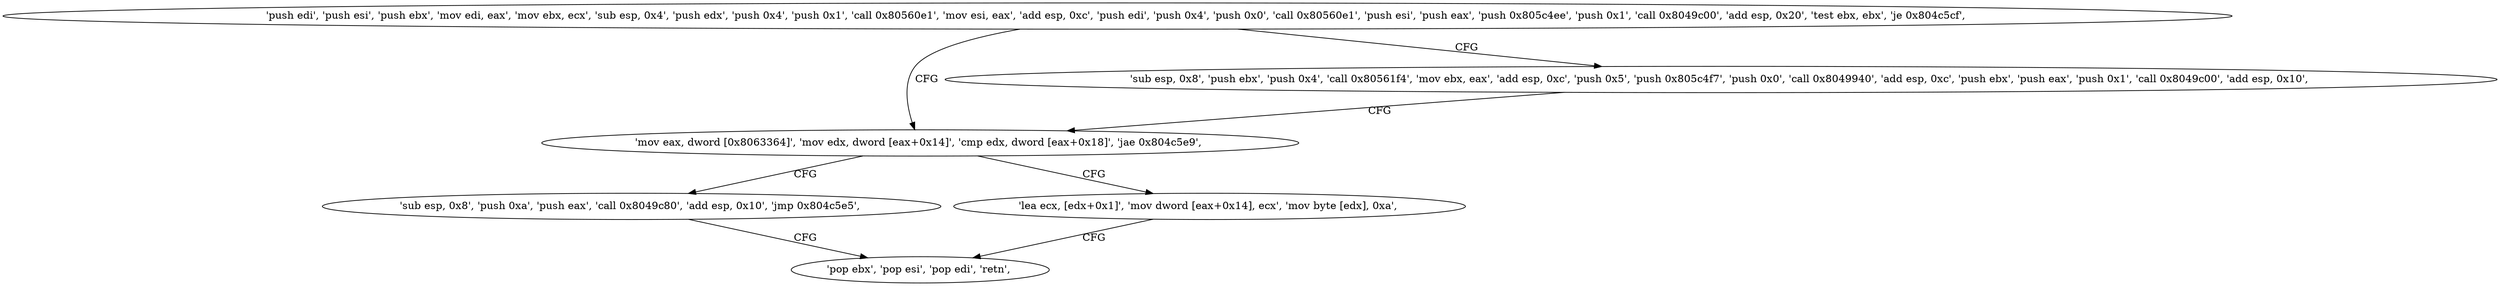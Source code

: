 digraph "func" {
"134530410" [label = "'push edi', 'push esi', 'push ebx', 'mov edi, eax', 'mov ebx, ecx', 'sub esp, 0x4', 'push edx', 'push 0x4', 'push 0x1', 'call 0x80560e1', 'mov esi, eax', 'add esp, 0xc', 'push edi', 'push 0x4', 'push 0x0', 'call 0x80560e1', 'push esi', 'push eax', 'push 0x805c4ee', 'push 0x1', 'call 0x8049c00', 'add esp, 0x20', 'test ebx, ebx', 'je 0x804c5cf', " ]
"134530511" [label = "'mov eax, dword [0x8063364]', 'mov edx, dword [eax+0x14]', 'cmp edx, dword [eax+0x18]', 'jae 0x804c5e9', " ]
"134530466" [label = "'sub esp, 0x8', 'push ebx', 'push 0x4', 'call 0x80561f4', 'mov ebx, eax', 'add esp, 0xc', 'push 0x5', 'push 0x805c4f7', 'push 0x0', 'call 0x8049940', 'add esp, 0xc', 'push ebx', 'push eax', 'push 0x1', 'call 0x8049c00', 'add esp, 0x10', " ]
"134530537" [label = "'sub esp, 0x8', 'push 0xa', 'push eax', 'call 0x8049c80', 'add esp, 0x10', 'jmp 0x804c5e5', " ]
"134530524" [label = "'lea ecx, [edx+0x1]', 'mov dword [eax+0x14], ecx', 'mov byte [edx], 0xa', " ]
"134530533" [label = "'pop ebx', 'pop esi', 'pop edi', 'retn', " ]
"134530410" -> "134530511" [ label = "CFG" ]
"134530410" -> "134530466" [ label = "CFG" ]
"134530511" -> "134530537" [ label = "CFG" ]
"134530511" -> "134530524" [ label = "CFG" ]
"134530466" -> "134530511" [ label = "CFG" ]
"134530537" -> "134530533" [ label = "CFG" ]
"134530524" -> "134530533" [ label = "CFG" ]
}
